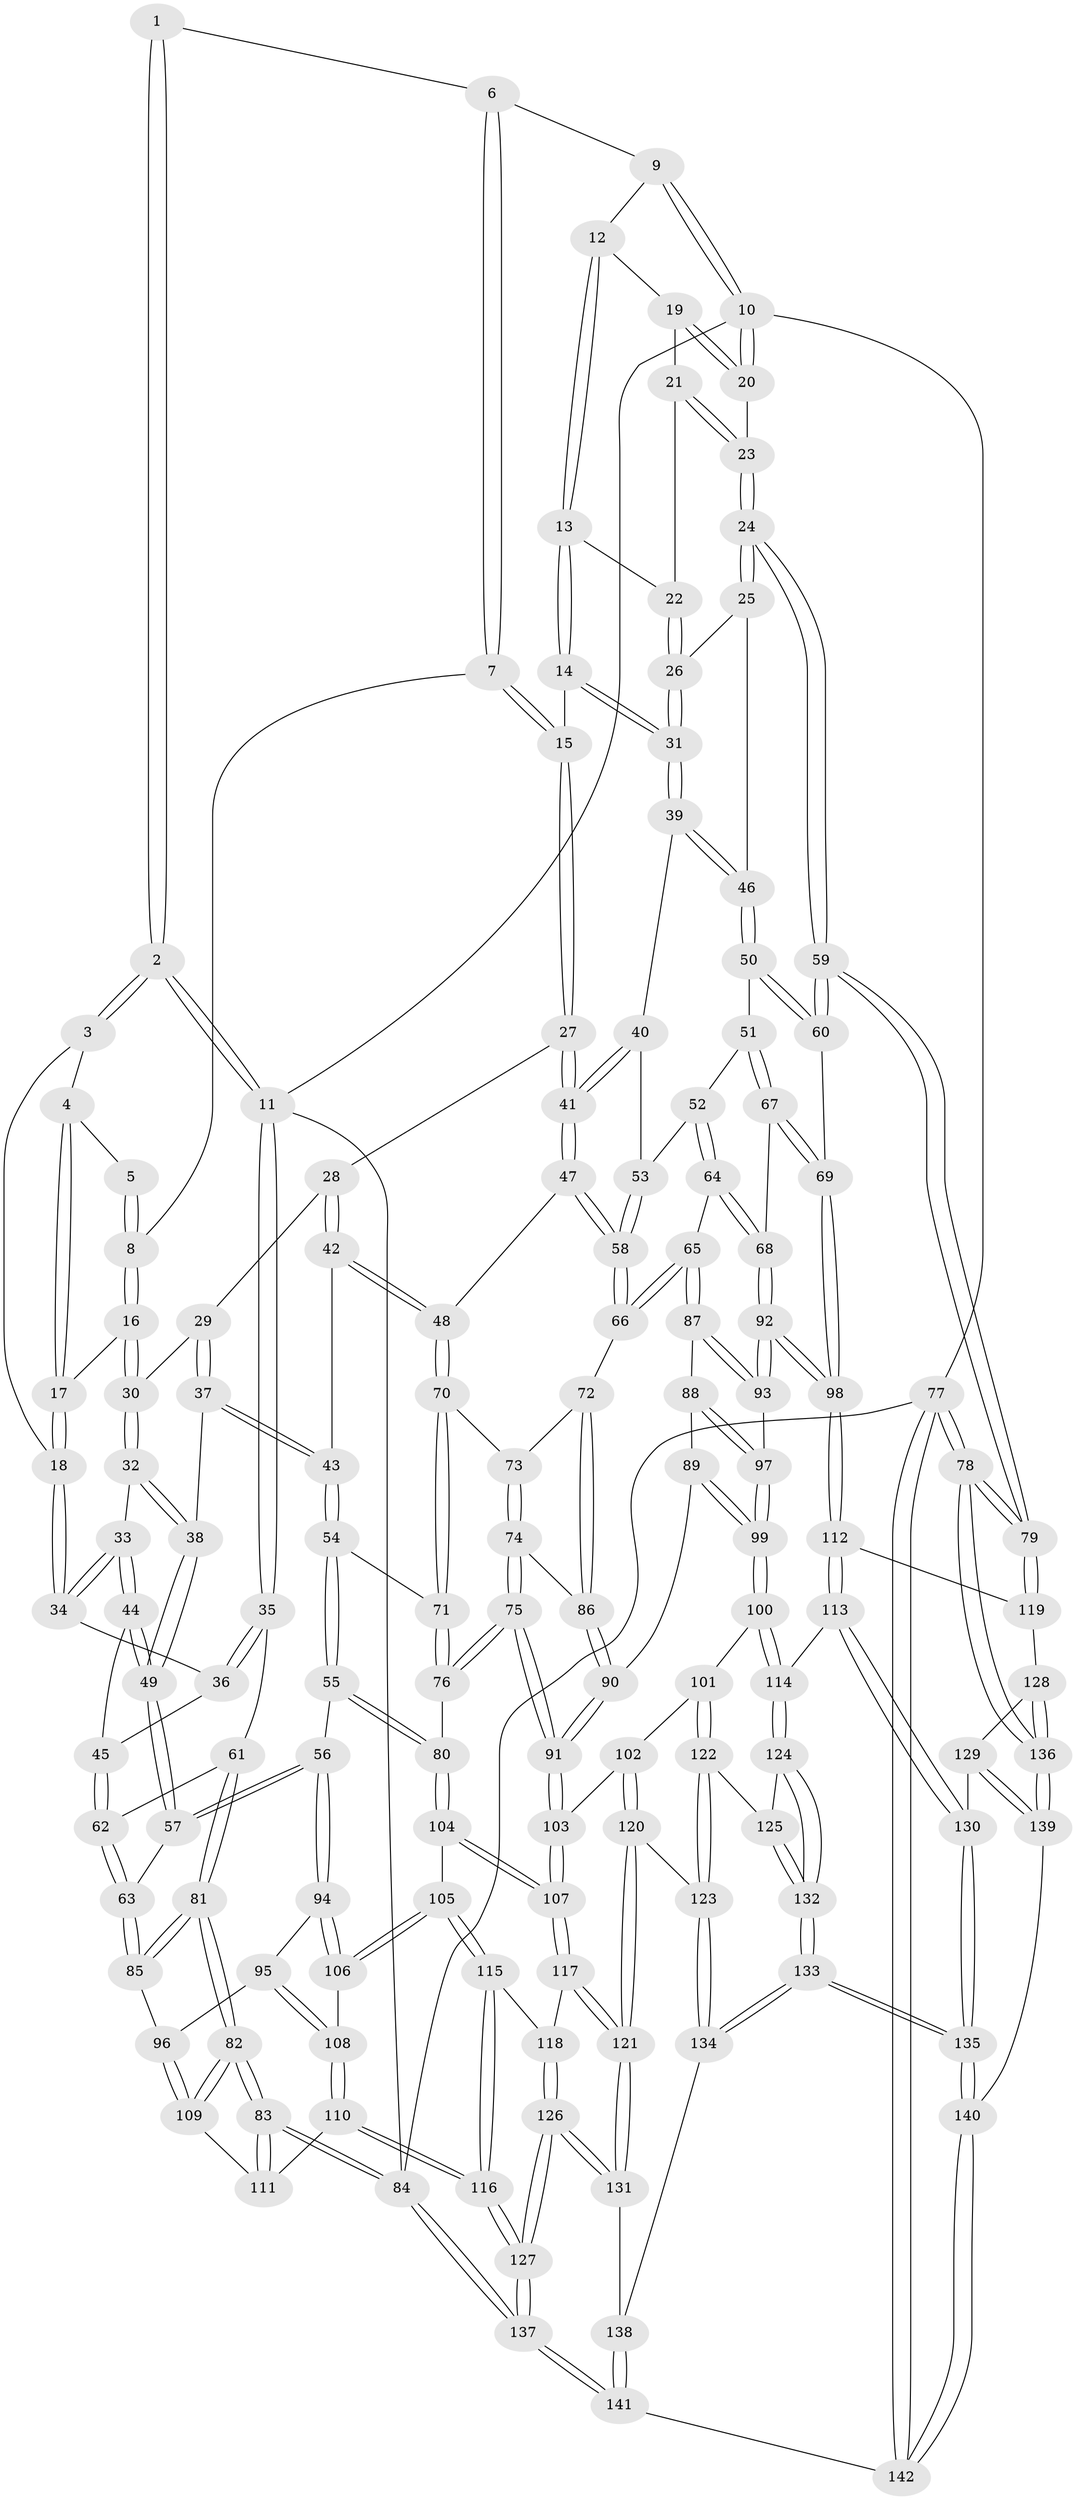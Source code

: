 // coarse degree distribution, {5: 0.22727272727272727, 1: 0.022727272727272728, 11: 0.022727272727272728, 6: 0.045454545454545456, 4: 0.2727272727272727, 3: 0.29545454545454547, 2: 0.06818181818181818, 8: 0.022727272727272728, 7: 0.022727272727272728}
// Generated by graph-tools (version 1.1) at 2025/21/03/04/25 18:21:41]
// undirected, 142 vertices, 352 edges
graph export_dot {
graph [start="1"]
  node [color=gray90,style=filled];
  1 [pos="+0.4897218435188978+0"];
  2 [pos="+0+0"];
  3 [pos="+0.2876587794625403+0.08410928057176828"];
  4 [pos="+0.34798745739443043+0.0928169277756309"];
  5 [pos="+0.3828326958004642+0.06815377031913243"];
  6 [pos="+0.5911430316490821+0"];
  7 [pos="+0.556107031483827+0.13004210074502753"];
  8 [pos="+0.5522215367855606+0.13174171059605166"];
  9 [pos="+0.7530617615106746+0"];
  10 [pos="+1+0"];
  11 [pos="+0+0"];
  12 [pos="+0.8191945550615926+0.08687723995969306"];
  13 [pos="+0.80419587373631+0.15550542501707773"];
  14 [pos="+0.7705111771487498+0.19676811961788118"];
  15 [pos="+0.6493017826593747+0.2226199437438381"];
  16 [pos="+0.46185808531393846+0.19099477966916953"];
  17 [pos="+0.4086680843698271+0.17618251073321536"];
  18 [pos="+0.2850089000486897+0.22933888959469065"];
  19 [pos="+0.8402428149018136+0.08774385714219243"];
  20 [pos="+1+0"];
  21 [pos="+0.9997070822160957+0.1384217851193804"];
  22 [pos="+0.9250086410655155+0.20391310261738724"];
  23 [pos="+1+0"];
  24 [pos="+1+0.29701316674715916"];
  25 [pos="+1+0.2951137689017286"];
  26 [pos="+0.9470114823121336+0.2593882370849478"];
  27 [pos="+0.6303548859084985+0.30845579132149964"];
  28 [pos="+0.4810693587567197+0.32331577917150517"];
  29 [pos="+0.46471100896181117+0.2894472199199216"];
  30 [pos="+0.44976308335874726+0.2467319597678479"];
  31 [pos="+0.8433957927239623+0.33906470280637824"];
  32 [pos="+0.29127361155361753+0.32340141790766086"];
  33 [pos="+0.28775153846595036+0.3204854132998893"];
  34 [pos="+0.25842385514403965+0.2743038919477416"];
  35 [pos="+0+0"];
  36 [pos="+0.15945993953699386+0.24783530216420593"];
  37 [pos="+0.3208953304148553+0.36276066327180173"];
  38 [pos="+0.3077875061917499+0.35097376562750343"];
  39 [pos="+0.8433948138968143+0.3392560331734982"];
  40 [pos="+0.7598853877097442+0.3903173088744851"];
  41 [pos="+0.6429329112409399+0.3667748271030578"];
  42 [pos="+0.45734425405715473+0.38508402942719905"];
  43 [pos="+0.3751561803820838+0.41840311257742685"];
  44 [pos="+0.1713697077837291+0.4171574530193235"];
  45 [pos="+0.12518149610369048+0.41625747321344975"];
  46 [pos="+0.895738396031477+0.39741311333672336"];
  47 [pos="+0.6309149176576714+0.39427302475182824"];
  48 [pos="+0.5589850886319276+0.4506779396951394"];
  49 [pos="+0.22810948875808018+0.473955429345646"];
  50 [pos="+0.8970960539361045+0.40152573565893934"];
  51 [pos="+0.8561472433497204+0.46704381091611386"];
  52 [pos="+0.7981718565756374+0.4611979439888142"];
  53 [pos="+0.7649554446244173+0.4258796963599276"];
  54 [pos="+0.3741646739157667+0.471498139687998"];
  55 [pos="+0.31344726217607316+0.5624752225519082"];
  56 [pos="+0.30700551695705014+0.5648533253539099"];
  57 [pos="+0.22994056328510115+0.487446214063798"];
  58 [pos="+0.7092660889345503+0.530511008710566"];
  59 [pos="+1+0.5689131968090445"];
  60 [pos="+1+0.5727584524764705"];
  61 [pos="+0+0.20766192044335197"];
  62 [pos="+0.10063413225455507+0.43195199908067006"];
  63 [pos="+0.0975405774347897+0.534053561118397"];
  64 [pos="+0.7659607084442687+0.5550929329408865"];
  65 [pos="+0.7160567701450888+0.542515198011402"];
  66 [pos="+0.7103008820306015+0.5371653769166209"];
  67 [pos="+0.8562636112745339+0.5359782017450032"];
  68 [pos="+0.8012022363690413+0.5747755692484849"];
  69 [pos="+1+0.5804146026519276"];
  70 [pos="+0.5559336453784612+0.4635759893428858"];
  71 [pos="+0.48074535937560653+0.5225771701712775"];
  72 [pos="+0.622006673980136+0.5546640045229352"];
  73 [pos="+0.5620679628381666+0.4753535039080459"];
  74 [pos="+0.547017837826103+0.5852224757852323"];
  75 [pos="+0.489569646932699+0.6166352768538156"];
  76 [pos="+0.48643272485399486+0.6142681042682849"];
  77 [pos="+1+1"];
  78 [pos="+1+1"];
  79 [pos="+1+0.8472815384254923"];
  80 [pos="+0.4077440337027872+0.6210412189155854"];
  81 [pos="+0+0.6015199414602339"];
  82 [pos="+0+0.691052778856254"];
  83 [pos="+0+1"];
  84 [pos="+0+1"];
  85 [pos="+0.09597086719276392+0.5379587674263779"];
  86 [pos="+0.6107818054752591+0.5741944253688858"];
  87 [pos="+0.702542773952659+0.5866608100904402"];
  88 [pos="+0.6862996573587031+0.6112584835419684"];
  89 [pos="+0.6435649669650758+0.6347708662226007"];
  90 [pos="+0.6165387688521821+0.6220109577253518"];
  91 [pos="+0.5340699840182964+0.7024545048102694"];
  92 [pos="+0.8241697715765662+0.684719787299139"];
  93 [pos="+0.7452822478724127+0.6957902772829021"];
  94 [pos="+0.28167441984869285+0.5953000065313386"];
  95 [pos="+0.21117419913699445+0.6189172038198625"];
  96 [pos="+0.15905554676018843+0.6239646948517467"];
  97 [pos="+0.7053909515233272+0.7101015165854144"];
  98 [pos="+0.8783027984977883+0.7263238859669252"];
  99 [pos="+0.6806379442149404+0.7254894046422431"];
  100 [pos="+0.6516833766246126+0.7617676594342163"];
  101 [pos="+0.5771912020129428+0.75138915023363"];
  102 [pos="+0.5564847651498895+0.7426050850557666"];
  103 [pos="+0.5372519235493602+0.7325252743911397"];
  104 [pos="+0.39803887882333294+0.6662779357749053"];
  105 [pos="+0.33197777783666527+0.7331376820357762"];
  106 [pos="+0.31316102592668366+0.7176296477377292"];
  107 [pos="+0.4676681120819754+0.7734705308089261"];
  108 [pos="+0.24309563770038553+0.7360123319571203"];
  109 [pos="+0.10530615996129739+0.7427839536211985"];
  110 [pos="+0.15689314529888068+0.810039958781269"];
  111 [pos="+0.14937042373255685+0.8069868670480654"];
  112 [pos="+0.8775008585747366+0.7434163168281377"];
  113 [pos="+0.7525597774500461+0.8287930397791397"];
  114 [pos="+0.679126612040882+0.812248016863242"];
  115 [pos="+0.35191760973721503+0.7750065799561972"];
  116 [pos="+0.2055044994116995+0.8554717838565614"];
  117 [pos="+0.45503065752083816+0.7858204722467517"];
  118 [pos="+0.3785915852312717+0.7914419610544811"];
  119 [pos="+0.8865416536104835+0.7662728038687256"];
  120 [pos="+0.5339027427359272+0.8785886092822134"];
  121 [pos="+0.4753214652362255+0.87894523084849"];
  122 [pos="+0.5732108237125094+0.8636958672551107"];
  123 [pos="+0.567293404331446+0.8869019410644321"];
  124 [pos="+0.6763185350459738+0.8217520464647696"];
  125 [pos="+0.5944477781523855+0.8572373986162393"];
  126 [pos="+0.3252263843514731+1"];
  127 [pos="+0.2885866415183395+1"];
  128 [pos="+0.898220492643545+0.804483717864297"];
  129 [pos="+0.801576511965406+0.9033208468510775"];
  130 [pos="+0.7619706576919117+0.8520003136125375"];
  131 [pos="+0.46270402365915636+0.9149381787147339"];
  132 [pos="+0.6636395669746674+0.8788031334225779"];
  133 [pos="+0.6510700996177429+0.9405740456741059"];
  134 [pos="+0.5779488163255041+0.9017568600438272"];
  135 [pos="+0.6724895611639964+1"];
  136 [pos="+1+1"];
  137 [pos="+0.2545942559302472+1"];
  138 [pos="+0.5162400982630347+0.9534066219691774"];
  139 [pos="+0.8030821946052525+0.9234494106027122"];
  140 [pos="+0.6813503295087476+1"];
  141 [pos="+0.6414198352778886+1"];
  142 [pos="+0.6575471846433055+1"];
  1 -- 2;
  1 -- 2;
  1 -- 6;
  2 -- 3;
  2 -- 3;
  2 -- 11;
  2 -- 11;
  3 -- 4;
  3 -- 18;
  4 -- 5;
  4 -- 17;
  4 -- 17;
  5 -- 8;
  5 -- 8;
  6 -- 7;
  6 -- 7;
  6 -- 9;
  7 -- 8;
  7 -- 15;
  7 -- 15;
  8 -- 16;
  8 -- 16;
  9 -- 10;
  9 -- 10;
  9 -- 12;
  10 -- 11;
  10 -- 20;
  10 -- 20;
  10 -- 77;
  11 -- 35;
  11 -- 35;
  11 -- 84;
  12 -- 13;
  12 -- 13;
  12 -- 19;
  13 -- 14;
  13 -- 14;
  13 -- 22;
  14 -- 15;
  14 -- 31;
  14 -- 31;
  15 -- 27;
  15 -- 27;
  16 -- 17;
  16 -- 30;
  16 -- 30;
  17 -- 18;
  17 -- 18;
  18 -- 34;
  18 -- 34;
  19 -- 20;
  19 -- 20;
  19 -- 21;
  20 -- 23;
  21 -- 22;
  21 -- 23;
  21 -- 23;
  22 -- 26;
  22 -- 26;
  23 -- 24;
  23 -- 24;
  24 -- 25;
  24 -- 25;
  24 -- 59;
  24 -- 59;
  25 -- 26;
  25 -- 46;
  26 -- 31;
  26 -- 31;
  27 -- 28;
  27 -- 41;
  27 -- 41;
  28 -- 29;
  28 -- 42;
  28 -- 42;
  29 -- 30;
  29 -- 37;
  29 -- 37;
  30 -- 32;
  30 -- 32;
  31 -- 39;
  31 -- 39;
  32 -- 33;
  32 -- 38;
  32 -- 38;
  33 -- 34;
  33 -- 34;
  33 -- 44;
  33 -- 44;
  34 -- 36;
  35 -- 36;
  35 -- 36;
  35 -- 61;
  36 -- 45;
  37 -- 38;
  37 -- 43;
  37 -- 43;
  38 -- 49;
  38 -- 49;
  39 -- 40;
  39 -- 46;
  39 -- 46;
  40 -- 41;
  40 -- 41;
  40 -- 53;
  41 -- 47;
  41 -- 47;
  42 -- 43;
  42 -- 48;
  42 -- 48;
  43 -- 54;
  43 -- 54;
  44 -- 45;
  44 -- 49;
  44 -- 49;
  45 -- 62;
  45 -- 62;
  46 -- 50;
  46 -- 50;
  47 -- 48;
  47 -- 58;
  47 -- 58;
  48 -- 70;
  48 -- 70;
  49 -- 57;
  49 -- 57;
  50 -- 51;
  50 -- 60;
  50 -- 60;
  51 -- 52;
  51 -- 67;
  51 -- 67;
  52 -- 53;
  52 -- 64;
  52 -- 64;
  53 -- 58;
  53 -- 58;
  54 -- 55;
  54 -- 55;
  54 -- 71;
  55 -- 56;
  55 -- 80;
  55 -- 80;
  56 -- 57;
  56 -- 57;
  56 -- 94;
  56 -- 94;
  57 -- 63;
  58 -- 66;
  58 -- 66;
  59 -- 60;
  59 -- 60;
  59 -- 79;
  59 -- 79;
  60 -- 69;
  61 -- 62;
  61 -- 81;
  61 -- 81;
  62 -- 63;
  62 -- 63;
  63 -- 85;
  63 -- 85;
  64 -- 65;
  64 -- 68;
  64 -- 68;
  65 -- 66;
  65 -- 66;
  65 -- 87;
  65 -- 87;
  66 -- 72;
  67 -- 68;
  67 -- 69;
  67 -- 69;
  68 -- 92;
  68 -- 92;
  69 -- 98;
  69 -- 98;
  70 -- 71;
  70 -- 71;
  70 -- 73;
  71 -- 76;
  71 -- 76;
  72 -- 73;
  72 -- 86;
  72 -- 86;
  73 -- 74;
  73 -- 74;
  74 -- 75;
  74 -- 75;
  74 -- 86;
  75 -- 76;
  75 -- 76;
  75 -- 91;
  75 -- 91;
  76 -- 80;
  77 -- 78;
  77 -- 78;
  77 -- 142;
  77 -- 142;
  77 -- 84;
  78 -- 79;
  78 -- 79;
  78 -- 136;
  78 -- 136;
  79 -- 119;
  79 -- 119;
  80 -- 104;
  80 -- 104;
  81 -- 82;
  81 -- 82;
  81 -- 85;
  81 -- 85;
  82 -- 83;
  82 -- 83;
  82 -- 109;
  82 -- 109;
  83 -- 84;
  83 -- 84;
  83 -- 111;
  83 -- 111;
  84 -- 137;
  84 -- 137;
  85 -- 96;
  86 -- 90;
  86 -- 90;
  87 -- 88;
  87 -- 93;
  87 -- 93;
  88 -- 89;
  88 -- 97;
  88 -- 97;
  89 -- 90;
  89 -- 99;
  89 -- 99;
  90 -- 91;
  90 -- 91;
  91 -- 103;
  91 -- 103;
  92 -- 93;
  92 -- 93;
  92 -- 98;
  92 -- 98;
  93 -- 97;
  94 -- 95;
  94 -- 106;
  94 -- 106;
  95 -- 96;
  95 -- 108;
  95 -- 108;
  96 -- 109;
  96 -- 109;
  97 -- 99;
  97 -- 99;
  98 -- 112;
  98 -- 112;
  99 -- 100;
  99 -- 100;
  100 -- 101;
  100 -- 114;
  100 -- 114;
  101 -- 102;
  101 -- 122;
  101 -- 122;
  102 -- 103;
  102 -- 120;
  102 -- 120;
  103 -- 107;
  103 -- 107;
  104 -- 105;
  104 -- 107;
  104 -- 107;
  105 -- 106;
  105 -- 106;
  105 -- 115;
  105 -- 115;
  106 -- 108;
  107 -- 117;
  107 -- 117;
  108 -- 110;
  108 -- 110;
  109 -- 111;
  110 -- 111;
  110 -- 116;
  110 -- 116;
  112 -- 113;
  112 -- 113;
  112 -- 119;
  113 -- 114;
  113 -- 130;
  113 -- 130;
  114 -- 124;
  114 -- 124;
  115 -- 116;
  115 -- 116;
  115 -- 118;
  116 -- 127;
  116 -- 127;
  117 -- 118;
  117 -- 121;
  117 -- 121;
  118 -- 126;
  118 -- 126;
  119 -- 128;
  120 -- 121;
  120 -- 121;
  120 -- 123;
  121 -- 131;
  121 -- 131;
  122 -- 123;
  122 -- 123;
  122 -- 125;
  123 -- 134;
  123 -- 134;
  124 -- 125;
  124 -- 132;
  124 -- 132;
  125 -- 132;
  125 -- 132;
  126 -- 127;
  126 -- 127;
  126 -- 131;
  126 -- 131;
  127 -- 137;
  127 -- 137;
  128 -- 129;
  128 -- 136;
  128 -- 136;
  129 -- 130;
  129 -- 139;
  129 -- 139;
  130 -- 135;
  130 -- 135;
  131 -- 138;
  132 -- 133;
  132 -- 133;
  133 -- 134;
  133 -- 134;
  133 -- 135;
  133 -- 135;
  134 -- 138;
  135 -- 140;
  135 -- 140;
  136 -- 139;
  136 -- 139;
  137 -- 141;
  137 -- 141;
  138 -- 141;
  138 -- 141;
  139 -- 140;
  140 -- 142;
  140 -- 142;
  141 -- 142;
}
